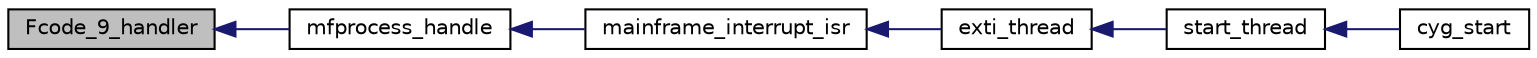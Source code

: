 digraph "Fcode_9_handler"
{
  edge [fontname="Helvetica",fontsize="10",labelfontname="Helvetica",labelfontsize="10"];
  node [fontname="Helvetica",fontsize="10",shape=record];
  rankdir="LR";
  Node1 [label="Fcode_9_handler",height=0.2,width=0.4,color="black", fillcolor="grey75", style="filled" fontcolor="black"];
  Node1 -> Node2 [dir="back",color="midnightblue",fontsize="10",style="solid",fontname="Helvetica"];
  Node2 [label="mfprocess_handle",height=0.2,width=0.4,color="black", fillcolor="white", style="filled",URL="$intr_8h.html#ab584a16083147d1ba0a6313eb9724efe"];
  Node2 -> Node3 [dir="back",color="midnightblue",fontsize="10",style="solid",fontname="Helvetica"];
  Node3 [label="mainframe_interrupt_isr",height=0.2,width=0.4,color="black", fillcolor="white", style="filled",URL="$intr_8h.html#ae2564c163a8bfeb59cee6db969ed9bb3"];
  Node3 -> Node4 [dir="back",color="midnightblue",fontsize="10",style="solid",fontname="Helvetica"];
  Node4 [label="exti_thread",height=0.2,width=0.4,color="black", fillcolor="white", style="filled",URL="$main_8h.html#ab258d7e522013e1c90ecd1f5533c652b"];
  Node4 -> Node5 [dir="back",color="midnightblue",fontsize="10",style="solid",fontname="Helvetica"];
  Node5 [label="start_thread",height=0.2,width=0.4,color="black", fillcolor="white", style="filled",URL="$main_8h.html#aca8521e252bce29709dc6950c0ed9f5a"];
  Node5 -> Node6 [dir="back",color="midnightblue",fontsize="10",style="solid",fontname="Helvetica"];
  Node6 [label="cyg_start",height=0.2,width=0.4,color="black", fillcolor="white", style="filled",URL="$main_8h.html#a609ae72f6fd7f833796fd46c7e6cbcd1"];
}
